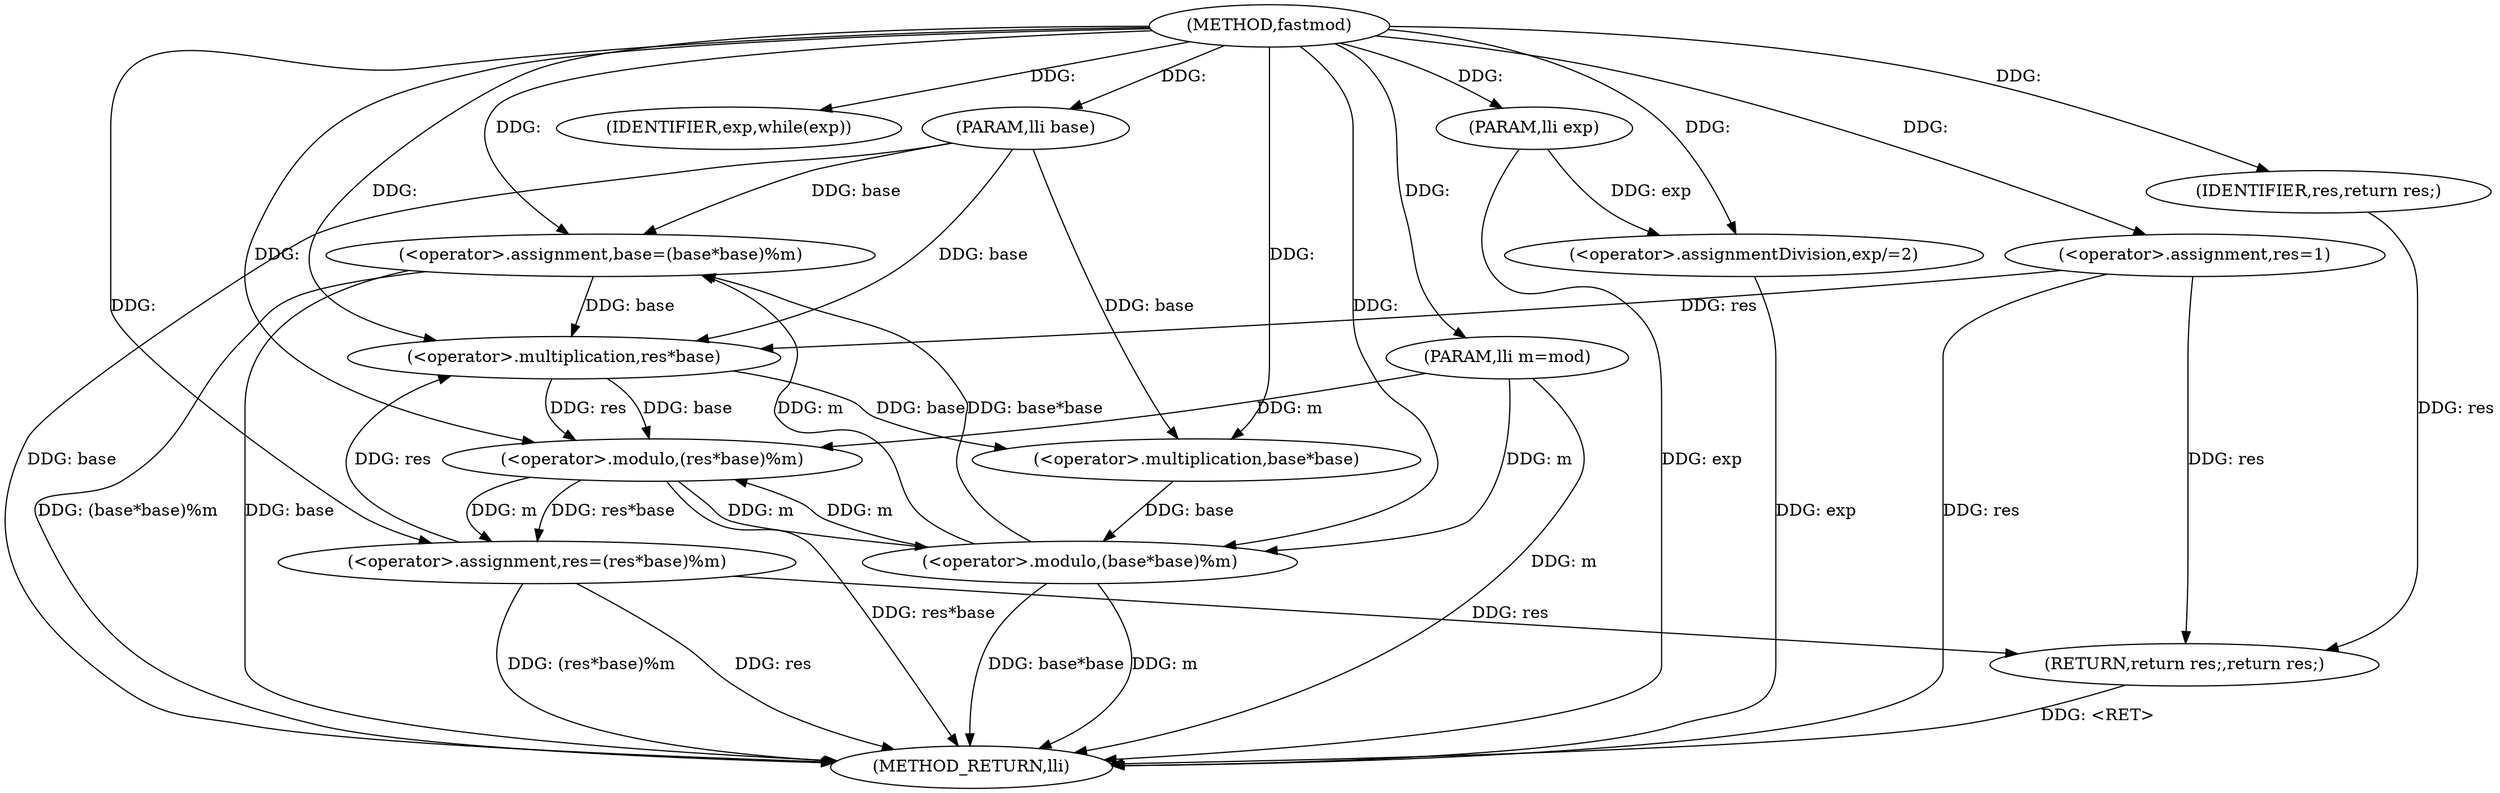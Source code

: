 digraph "fastmod" {  
"1000222" [label = "(METHOD,fastmod)" ]
"1000253" [label = "(METHOD_RETURN,lli)" ]
"1000223" [label = "(PARAM,lli base)" ]
"1000224" [label = "(PARAM,lli exp)" ]
"1000225" [label = "(PARAM,lli m=mod)" ]
"1000228" [label = "(<operator>.assignment,res=1)" ]
"1000251" [label = "(RETURN,return res;,return res;)" ]
"1000232" [label = "(IDENTIFIER,exp,while(exp))" ]
"1000252" [label = "(IDENTIFIER,res,return res;)" ]
"1000234" [label = "(<operator>.assignment,res=(res*base)%m)" ]
"1000241" [label = "(<operator>.assignment,base=(base*base)%m)" ]
"1000248" [label = "(<operator>.assignmentDivision,exp/=2)" ]
"1000236" [label = "(<operator>.modulo,(res*base)%m)" ]
"1000243" [label = "(<operator>.modulo,(base*base)%m)" ]
"1000237" [label = "(<operator>.multiplication,res*base)" ]
"1000244" [label = "(<operator>.multiplication,base*base)" ]
  "1000251" -> "1000253"  [ label = "DDG: <RET>"] 
  "1000223" -> "1000253"  [ label = "DDG: base"] 
  "1000224" -> "1000253"  [ label = "DDG: exp"] 
  "1000225" -> "1000253"  [ label = "DDG: m"] 
  "1000228" -> "1000253"  [ label = "DDG: res"] 
  "1000234" -> "1000253"  [ label = "DDG: res"] 
  "1000236" -> "1000253"  [ label = "DDG: res*base"] 
  "1000234" -> "1000253"  [ label = "DDG: (res*base)%m"] 
  "1000241" -> "1000253"  [ label = "DDG: base"] 
  "1000243" -> "1000253"  [ label = "DDG: base*base"] 
  "1000243" -> "1000253"  [ label = "DDG: m"] 
  "1000241" -> "1000253"  [ label = "DDG: (base*base)%m"] 
  "1000248" -> "1000253"  [ label = "DDG: exp"] 
  "1000222" -> "1000223"  [ label = "DDG: "] 
  "1000222" -> "1000224"  [ label = "DDG: "] 
  "1000222" -> "1000225"  [ label = "DDG: "] 
  "1000222" -> "1000228"  [ label = "DDG: "] 
  "1000252" -> "1000251"  [ label = "DDG: res"] 
  "1000228" -> "1000251"  [ label = "DDG: res"] 
  "1000234" -> "1000251"  [ label = "DDG: res"] 
  "1000222" -> "1000232"  [ label = "DDG: "] 
  "1000222" -> "1000252"  [ label = "DDG: "] 
  "1000236" -> "1000234"  [ label = "DDG: res*base"] 
  "1000236" -> "1000234"  [ label = "DDG: m"] 
  "1000243" -> "1000241"  [ label = "DDG: m"] 
  "1000243" -> "1000241"  [ label = "DDG: base*base"] 
  "1000222" -> "1000248"  [ label = "DDG: "] 
  "1000222" -> "1000234"  [ label = "DDG: "] 
  "1000223" -> "1000241"  [ label = "DDG: base"] 
  "1000222" -> "1000241"  [ label = "DDG: "] 
  "1000224" -> "1000248"  [ label = "DDG: exp"] 
  "1000237" -> "1000236"  [ label = "DDG: base"] 
  "1000237" -> "1000236"  [ label = "DDG: res"] 
  "1000243" -> "1000236"  [ label = "DDG: m"] 
  "1000225" -> "1000236"  [ label = "DDG: m"] 
  "1000222" -> "1000236"  [ label = "DDG: "] 
  "1000244" -> "1000243"  [ label = "DDG: base"] 
  "1000236" -> "1000243"  [ label = "DDG: m"] 
  "1000225" -> "1000243"  [ label = "DDG: m"] 
  "1000222" -> "1000243"  [ label = "DDG: "] 
  "1000228" -> "1000237"  [ label = "DDG: res"] 
  "1000234" -> "1000237"  [ label = "DDG: res"] 
  "1000222" -> "1000237"  [ label = "DDG: "] 
  "1000241" -> "1000237"  [ label = "DDG: base"] 
  "1000223" -> "1000237"  [ label = "DDG: base"] 
  "1000237" -> "1000244"  [ label = "DDG: base"] 
  "1000223" -> "1000244"  [ label = "DDG: base"] 
  "1000222" -> "1000244"  [ label = "DDG: "] 
}
